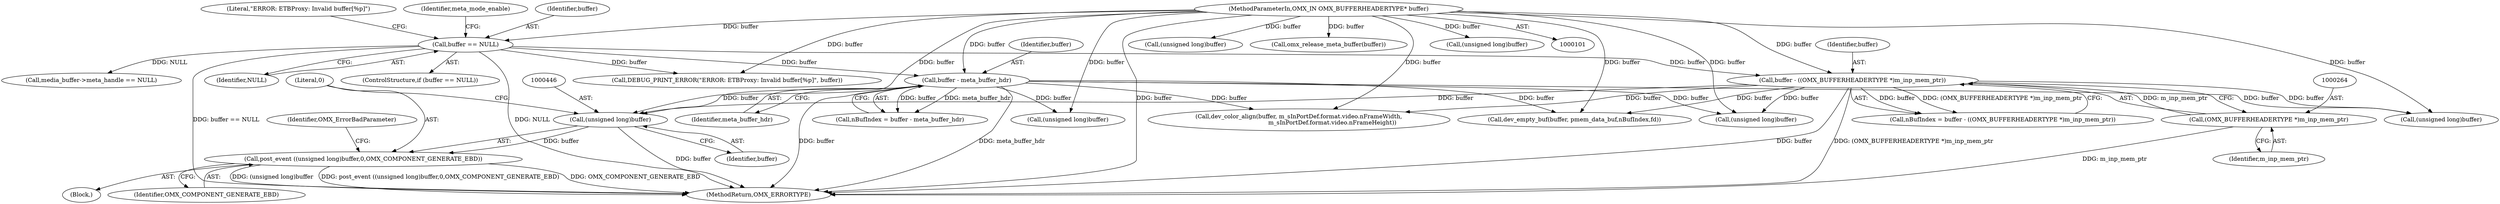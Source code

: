 digraph "0_Android_4ed06d14080d8667d5be14eed200e378cba78345_0@pointer" {
"1000445" [label="(Call,(unsigned long)buffer)"];
"1000159" [label="(Call,buffer - meta_buffer_hdr)"];
"1000138" [label="(Call,buffer == NULL)"];
"1000103" [label="(MethodParameterIn,OMX_IN OMX_BUFFERHEADERTYPE* buffer)"];
"1000261" [label="(Call,buffer - ((OMX_BUFFERHEADERTYPE *)m_inp_mem_ptr))"];
"1000263" [label="(Call,(OMX_BUFFERHEADERTYPE *)m_inp_mem_ptr)"];
"1000444" [label="(Call,post_event ((unsigned long)buffer,0,OMX_COMPONENT_GENERATE_EBD))"];
"1000444" [label="(Call,post_event ((unsigned long)buffer,0,OMX_COMPONENT_GENERATE_EBD))"];
"1000139" [label="(Identifier,buffer)"];
"1000250" [label="(Call,(unsigned long)buffer)"];
"1000445" [label="(Call,(unsigned long)buffer)"];
"1000490" [label="(Call,(unsigned long)buffer)"];
"1000586" [label="(Call,(unsigned long)buffer)"];
"1000595" [label="(Call,dev_empty_buf(buffer, pmem_data_buf,nBufIndex,fd))"];
"1000137" [label="(ControlStructure,if (buffer == NULL))"];
"1000143" [label="(Literal,\"ERROR: ETBProxy: Invalid buffer[%p]\")"];
"1000212" [label="(Call,media_buffer->meta_handle == NULL)"];
"1000448" [label="(Literal,0)"];
"1000157" [label="(Call,nBufIndex = buffer - meta_buffer_hdr)"];
"1000604" [label="(Call,omx_release_meta_buffer(buffer))"];
"1000140" [label="(Identifier,NULL)"];
"1000286" [label="(Call,(unsigned long)buffer)"];
"1000161" [label="(Identifier,meta_buffer_hdr)"];
"1000142" [label="(Call,DEBUG_PRINT_ERROR(\"ERROR: ETBProxy: Invalid buffer[%p]\", buffer))"];
"1000138" [label="(Call,buffer == NULL)"];
"1000160" [label="(Identifier,buffer)"];
"1000449" [label="(Identifier,OMX_COMPONENT_GENERATE_EBD)"];
"1000441" [label="(Block,)"];
"1000159" [label="(Call,buffer - meta_buffer_hdr)"];
"1000265" [label="(Identifier,m_inp_mem_ptr)"];
"1000103" [label="(MethodParameterIn,OMX_IN OMX_BUFFERHEADERTYPE* buffer)"];
"1000623" [label="(MethodReturn,OMX_ERRORTYPE)"];
"1000451" [label="(Identifier,OMX_ErrorBadParameter)"];
"1000149" [label="(Identifier,meta_mode_enable)"];
"1000263" [label="(Call,(OMX_BUFFERHEADERTYPE *)m_inp_mem_ptr)"];
"1000261" [label="(Call,buffer - ((OMX_BUFFERHEADERTYPE *)m_inp_mem_ptr))"];
"1000447" [label="(Identifier,buffer)"];
"1000566" [label="(Call,dev_color_align(buffer, m_sInPortDef.format.video.nFrameWidth,\n                                    m_sInPortDef.format.video.nFrameHeight))"];
"1000607" [label="(Call,(unsigned long)buffer)"];
"1000259" [label="(Call,nBufIndex = buffer - ((OMX_BUFFERHEADERTYPE *)m_inp_mem_ptr))"];
"1000262" [label="(Identifier,buffer)"];
"1000445" -> "1000444"  [label="AST: "];
"1000445" -> "1000447"  [label="CFG: "];
"1000446" -> "1000445"  [label="AST: "];
"1000447" -> "1000445"  [label="AST: "];
"1000448" -> "1000445"  [label="CFG: "];
"1000445" -> "1000623"  [label="DDG: buffer"];
"1000445" -> "1000444"  [label="DDG: buffer"];
"1000159" -> "1000445"  [label="DDG: buffer"];
"1000261" -> "1000445"  [label="DDG: buffer"];
"1000103" -> "1000445"  [label="DDG: buffer"];
"1000159" -> "1000157"  [label="AST: "];
"1000159" -> "1000161"  [label="CFG: "];
"1000160" -> "1000159"  [label="AST: "];
"1000161" -> "1000159"  [label="AST: "];
"1000157" -> "1000159"  [label="CFG: "];
"1000159" -> "1000623"  [label="DDG: buffer"];
"1000159" -> "1000623"  [label="DDG: meta_buffer_hdr"];
"1000159" -> "1000157"  [label="DDG: buffer"];
"1000159" -> "1000157"  [label="DDG: meta_buffer_hdr"];
"1000138" -> "1000159"  [label="DDG: buffer"];
"1000103" -> "1000159"  [label="DDG: buffer"];
"1000159" -> "1000250"  [label="DDG: buffer"];
"1000159" -> "1000286"  [label="DDG: buffer"];
"1000159" -> "1000490"  [label="DDG: buffer"];
"1000159" -> "1000566"  [label="DDG: buffer"];
"1000159" -> "1000595"  [label="DDG: buffer"];
"1000138" -> "1000137"  [label="AST: "];
"1000138" -> "1000140"  [label="CFG: "];
"1000139" -> "1000138"  [label="AST: "];
"1000140" -> "1000138"  [label="AST: "];
"1000143" -> "1000138"  [label="CFG: "];
"1000149" -> "1000138"  [label="CFG: "];
"1000138" -> "1000623"  [label="DDG: NULL"];
"1000138" -> "1000623"  [label="DDG: buffer == NULL"];
"1000103" -> "1000138"  [label="DDG: buffer"];
"1000138" -> "1000142"  [label="DDG: buffer"];
"1000138" -> "1000212"  [label="DDG: NULL"];
"1000138" -> "1000261"  [label="DDG: buffer"];
"1000103" -> "1000101"  [label="AST: "];
"1000103" -> "1000623"  [label="DDG: buffer"];
"1000103" -> "1000142"  [label="DDG: buffer"];
"1000103" -> "1000250"  [label="DDG: buffer"];
"1000103" -> "1000261"  [label="DDG: buffer"];
"1000103" -> "1000286"  [label="DDG: buffer"];
"1000103" -> "1000490"  [label="DDG: buffer"];
"1000103" -> "1000566"  [label="DDG: buffer"];
"1000103" -> "1000586"  [label="DDG: buffer"];
"1000103" -> "1000595"  [label="DDG: buffer"];
"1000103" -> "1000604"  [label="DDG: buffer"];
"1000103" -> "1000607"  [label="DDG: buffer"];
"1000261" -> "1000259"  [label="AST: "];
"1000261" -> "1000263"  [label="CFG: "];
"1000262" -> "1000261"  [label="AST: "];
"1000263" -> "1000261"  [label="AST: "];
"1000259" -> "1000261"  [label="CFG: "];
"1000261" -> "1000623"  [label="DDG: (OMX_BUFFERHEADERTYPE *)m_inp_mem_ptr"];
"1000261" -> "1000623"  [label="DDG: buffer"];
"1000261" -> "1000259"  [label="DDG: buffer"];
"1000261" -> "1000259"  [label="DDG: (OMX_BUFFERHEADERTYPE *)m_inp_mem_ptr"];
"1000263" -> "1000261"  [label="DDG: m_inp_mem_ptr"];
"1000261" -> "1000286"  [label="DDG: buffer"];
"1000261" -> "1000490"  [label="DDG: buffer"];
"1000261" -> "1000566"  [label="DDG: buffer"];
"1000261" -> "1000595"  [label="DDG: buffer"];
"1000263" -> "1000265"  [label="CFG: "];
"1000264" -> "1000263"  [label="AST: "];
"1000265" -> "1000263"  [label="AST: "];
"1000263" -> "1000623"  [label="DDG: m_inp_mem_ptr"];
"1000444" -> "1000441"  [label="AST: "];
"1000444" -> "1000449"  [label="CFG: "];
"1000448" -> "1000444"  [label="AST: "];
"1000449" -> "1000444"  [label="AST: "];
"1000451" -> "1000444"  [label="CFG: "];
"1000444" -> "1000623"  [label="DDG: OMX_COMPONENT_GENERATE_EBD"];
"1000444" -> "1000623"  [label="DDG: (unsigned long)buffer"];
"1000444" -> "1000623"  [label="DDG: post_event ((unsigned long)buffer,0,OMX_COMPONENT_GENERATE_EBD)"];
}
